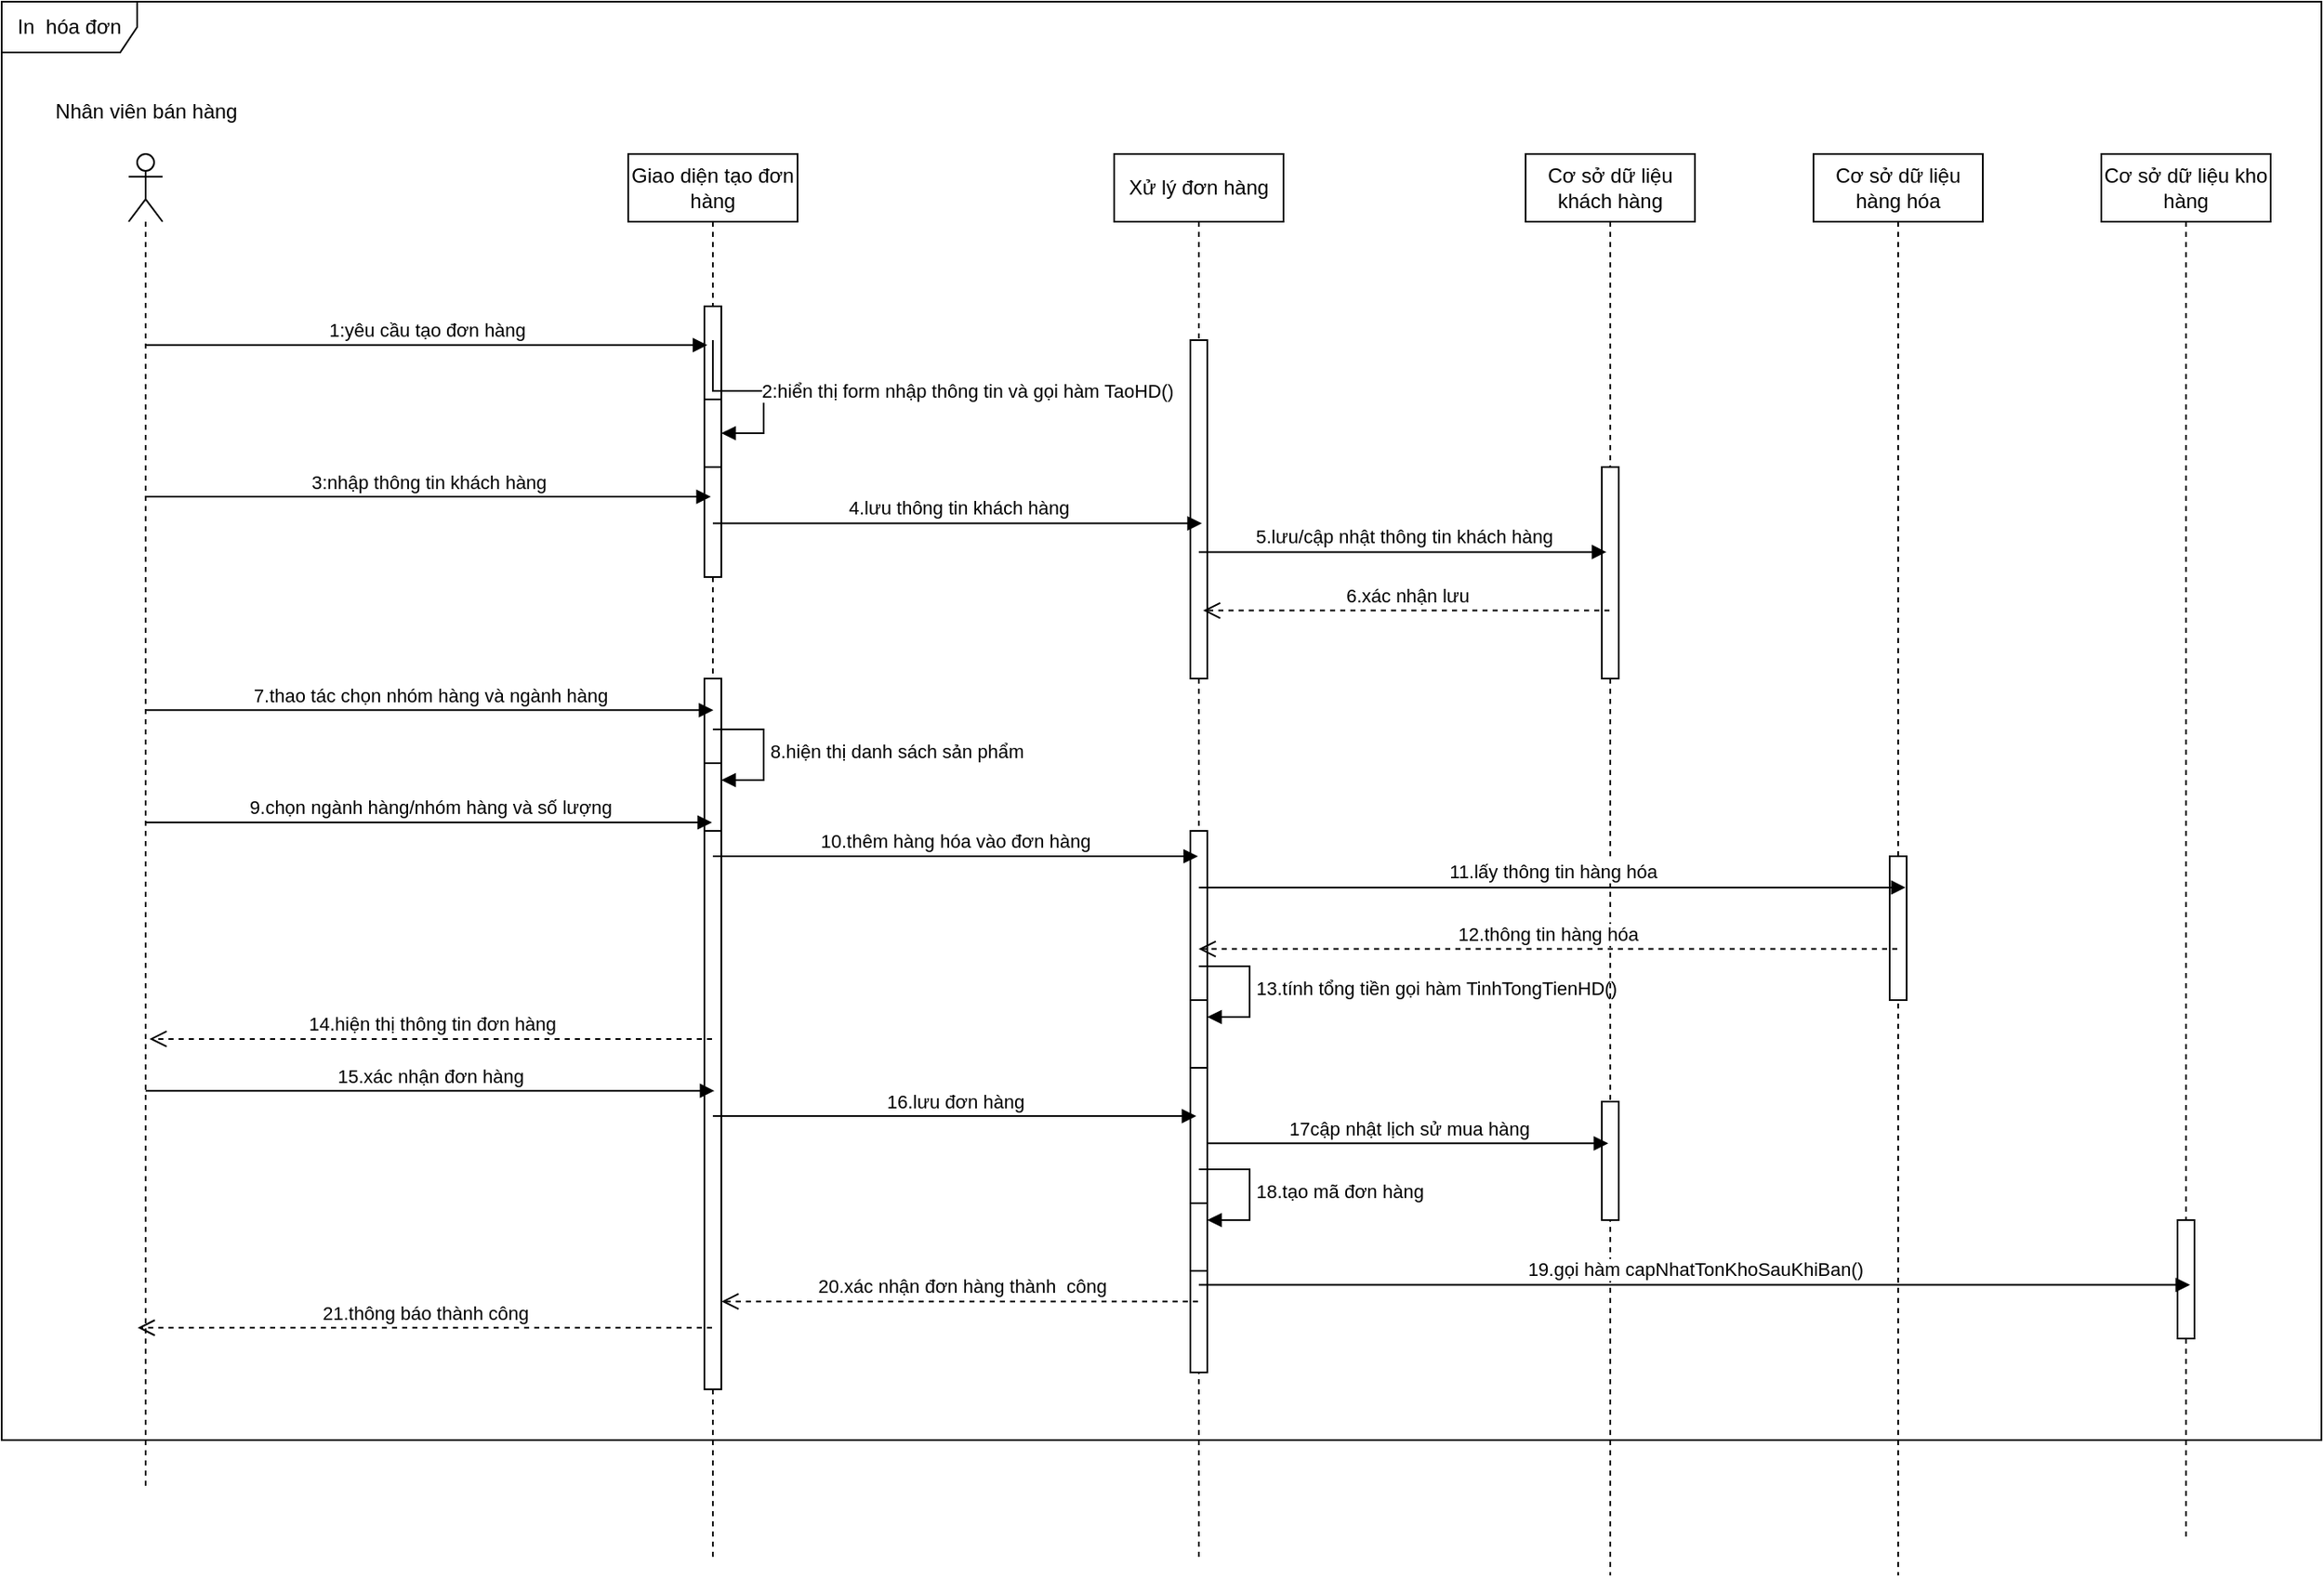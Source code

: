 <mxfile version="26.2.12">
  <diagram name="Page-1" id="MNgap9OzmF2XqjjjabuJ">
    <mxGraphModel dx="1413" dy="881" grid="1" gridSize="10" guides="1" tooltips="1" connect="1" arrows="1" fold="1" page="1" pageScale="1" pageWidth="1654" pageHeight="2336" math="0" shadow="0">
      <root>
        <mxCell id="0" />
        <mxCell id="1" parent="0" />
        <mxCell id="o7Av_bA0d3k9S3VA18wf-1" value="In&amp;nbsp; hóa đơn" style="shape=umlFrame;whiteSpace=wrap;html=1;pointerEvents=0;width=80;height=30;" parent="1" vertex="1">
          <mxGeometry x="170" y="90" width="1370" height="850" as="geometry" />
        </mxCell>
        <mxCell id="o7Av_bA0d3k9S3VA18wf-2" value="" style="shape=umlLifeline;perimeter=lifelinePerimeter;whiteSpace=wrap;html=1;container=1;dropTarget=0;collapsible=0;recursiveResize=0;outlineConnect=0;portConstraint=eastwest;newEdgeStyle={&quot;curved&quot;:0,&quot;rounded&quot;:0};participant=umlActor;size=40;" parent="1" vertex="1">
          <mxGeometry x="245" y="180" width="20" height="790" as="geometry" />
        </mxCell>
        <mxCell id="o7Av_bA0d3k9S3VA18wf-3" value="Nhân viên bán hàng" style="text;html=1;align=center;verticalAlign=middle;resizable=0;points=[];autosize=1;strokeColor=none;fillColor=none;" parent="1" vertex="1">
          <mxGeometry x="190" y="140" width="130" height="30" as="geometry" />
        </mxCell>
        <mxCell id="o7Av_bA0d3k9S3VA18wf-4" value="Giao diện tạo đơn hàng" style="shape=umlLifeline;perimeter=lifelinePerimeter;whiteSpace=wrap;html=1;container=1;dropTarget=0;collapsible=0;recursiveResize=0;outlineConnect=0;portConstraint=eastwest;newEdgeStyle={&quot;curved&quot;:0,&quot;rounded&quot;:0};" parent="1" vertex="1">
          <mxGeometry x="540" y="180" width="100" height="830" as="geometry" />
        </mxCell>
        <mxCell id="o7Av_bA0d3k9S3VA18wf-9" value="" style="html=1;points=[[0,0,0,0,5],[0,1,0,0,-5],[1,0,0,0,5],[1,1,0,0,-5]];perimeter=orthogonalPerimeter;outlineConnect=0;targetShapes=umlLifeline;portConstraint=eastwest;newEdgeStyle={&quot;curved&quot;:0,&quot;rounded&quot;:0};" parent="o7Av_bA0d3k9S3VA18wf-4" vertex="1">
          <mxGeometry x="45" y="90" width="10" height="160" as="geometry" />
        </mxCell>
        <mxCell id="thCw9RwuK_3OyBHuXXQf-40" value="" style="html=1;points=[[0,0,0,0,5],[0,1,0,0,-5],[1,0,0,0,5],[1,1,0,0,-5]];perimeter=orthogonalPerimeter;outlineConnect=0;targetShapes=umlLifeline;portConstraint=eastwest;newEdgeStyle={&quot;curved&quot;:0,&quot;rounded&quot;:0};" parent="o7Av_bA0d3k9S3VA18wf-4" vertex="1">
          <mxGeometry x="45" y="145" width="10" height="40" as="geometry" />
        </mxCell>
        <mxCell id="thCw9RwuK_3OyBHuXXQf-41" value="2:hiển thị form nhập thông tin và gọi hàm TaoHD()" style="html=1;align=left;spacingLeft=2;endArrow=block;rounded=0;edgeStyle=orthogonalEdgeStyle;curved=0;rounded=0;" parent="o7Av_bA0d3k9S3VA18wf-4" target="thCw9RwuK_3OyBHuXXQf-40" edge="1">
          <mxGeometry relative="1" as="geometry">
            <mxPoint x="50" y="110" as="sourcePoint" />
            <Array as="points">
              <mxPoint x="80" y="140" />
            </Array>
          </mxGeometry>
        </mxCell>
        <mxCell id="thCw9RwuK_3OyBHuXXQf-50" value="" style="html=1;points=[[0,0,0,0,5],[0,1,0,0,-5],[1,0,0,0,5],[1,1,0,0,-5]];perimeter=orthogonalPerimeter;outlineConnect=0;targetShapes=umlLifeline;portConstraint=eastwest;newEdgeStyle={&quot;curved&quot;:0,&quot;rounded&quot;:0};" parent="o7Av_bA0d3k9S3VA18wf-4" vertex="1">
          <mxGeometry x="45" y="310" width="10" height="420" as="geometry" />
        </mxCell>
        <mxCell id="thCw9RwuK_3OyBHuXXQf-51" value="" style="html=1;points=[[0,0,0,0,5],[0,1,0,0,-5],[1,0,0,0,5],[1,1,0,0,-5]];perimeter=orthogonalPerimeter;outlineConnect=0;targetShapes=umlLifeline;portConstraint=eastwest;newEdgeStyle={&quot;curved&quot;:0,&quot;rounded&quot;:0};" parent="o7Av_bA0d3k9S3VA18wf-4" vertex="1">
          <mxGeometry x="45" y="360" width="10" height="40" as="geometry" />
        </mxCell>
        <mxCell id="thCw9RwuK_3OyBHuXXQf-52" value="8.hiện thị danh sách sản phẩm" style="html=1;align=left;spacingLeft=2;endArrow=block;rounded=0;edgeStyle=orthogonalEdgeStyle;curved=0;rounded=0;" parent="o7Av_bA0d3k9S3VA18wf-4" target="thCw9RwuK_3OyBHuXXQf-51" edge="1">
          <mxGeometry relative="1" as="geometry">
            <mxPoint x="50" y="340" as="sourcePoint" />
            <Array as="points">
              <mxPoint x="80" y="370" />
            </Array>
          </mxGeometry>
        </mxCell>
        <mxCell id="o7Av_bA0d3k9S3VA18wf-5" value="Xử lý đơn hàng" style="shape=umlLifeline;perimeter=lifelinePerimeter;whiteSpace=wrap;html=1;container=1;dropTarget=0;collapsible=0;recursiveResize=0;outlineConnect=0;portConstraint=eastwest;newEdgeStyle={&quot;curved&quot;:0,&quot;rounded&quot;:0};" parent="1" vertex="1">
          <mxGeometry x="827" y="180" width="100" height="830" as="geometry" />
        </mxCell>
        <mxCell id="o7Av_bA0d3k9S3VA18wf-10" value="" style="html=1;points=[[0,0,0,0,5],[0,1,0,0,-5],[1,0,0,0,5],[1,1,0,0,-5]];perimeter=orthogonalPerimeter;outlineConnect=0;targetShapes=umlLifeline;portConstraint=eastwest;newEdgeStyle={&quot;curved&quot;:0,&quot;rounded&quot;:0};" parent="o7Av_bA0d3k9S3VA18wf-5" vertex="1">
          <mxGeometry x="45" y="110" width="10" height="200" as="geometry" />
        </mxCell>
        <mxCell id="thCw9RwuK_3OyBHuXXQf-55" value="" style="html=1;points=[[0,0,0,0,5],[0,1,0,0,-5],[1,0,0,0,5],[1,1,0,0,-5]];perimeter=orthogonalPerimeter;outlineConnect=0;targetShapes=umlLifeline;portConstraint=eastwest;newEdgeStyle={&quot;curved&quot;:0,&quot;rounded&quot;:0};" parent="o7Av_bA0d3k9S3VA18wf-5" vertex="1">
          <mxGeometry x="45" y="400" width="10" height="320" as="geometry" />
        </mxCell>
        <mxCell id="thCw9RwuK_3OyBHuXXQf-65" value="" style="html=1;points=[[0,0,0,0,5],[0,1,0,0,-5],[1,0,0,0,5],[1,1,0,0,-5]];perimeter=orthogonalPerimeter;outlineConnect=0;targetShapes=umlLifeline;portConstraint=eastwest;newEdgeStyle={&quot;curved&quot;:0,&quot;rounded&quot;:0};" parent="o7Av_bA0d3k9S3VA18wf-5" vertex="1">
          <mxGeometry x="45" y="500" width="10" height="40" as="geometry" />
        </mxCell>
        <mxCell id="thCw9RwuK_3OyBHuXXQf-66" value="13.tính tổng tiền gọi hàm TinhTongTienHD()" style="html=1;align=left;spacingLeft=2;endArrow=block;rounded=0;edgeStyle=orthogonalEdgeStyle;curved=0;rounded=0;" parent="o7Av_bA0d3k9S3VA18wf-5" target="thCw9RwuK_3OyBHuXXQf-65" edge="1">
          <mxGeometry x="0.012" relative="1" as="geometry">
            <mxPoint x="50" y="480" as="sourcePoint" />
            <Array as="points">
              <mxPoint x="80" y="510" />
            </Array>
            <mxPoint as="offset" />
          </mxGeometry>
        </mxCell>
        <mxCell id="thCw9RwuK_3OyBHuXXQf-79" value="18.tạo mã đơn hàng" style="html=1;align=left;spacingLeft=2;endArrow=block;rounded=0;edgeStyle=orthogonalEdgeStyle;curved=0;rounded=0;" parent="o7Av_bA0d3k9S3VA18wf-5" target="thCw9RwuK_3OyBHuXXQf-78" edge="1">
          <mxGeometry relative="1" as="geometry">
            <mxPoint x="50" y="600" as="sourcePoint" />
            <Array as="points">
              <mxPoint x="80" y="630" />
            </Array>
          </mxGeometry>
        </mxCell>
        <mxCell id="thCw9RwuK_3OyBHuXXQf-78" value="" style="html=1;points=[[0,0,0,0,5],[0,1,0,0,-5],[1,0,0,0,5],[1,1,0,0,-5]];perimeter=orthogonalPerimeter;outlineConnect=0;targetShapes=umlLifeline;portConstraint=eastwest;newEdgeStyle={&quot;curved&quot;:0,&quot;rounded&quot;:0};" parent="o7Av_bA0d3k9S3VA18wf-5" vertex="1">
          <mxGeometry x="45" y="620" width="10" height="40" as="geometry" />
        </mxCell>
        <mxCell id="o7Av_bA0d3k9S3VA18wf-6" value="Cơ sở dữ liệu khách hàng" style="shape=umlLifeline;perimeter=lifelinePerimeter;whiteSpace=wrap;html=1;container=1;dropTarget=0;collapsible=0;recursiveResize=0;outlineConnect=0;portConstraint=eastwest;newEdgeStyle={&quot;curved&quot;:0,&quot;rounded&quot;:0};" parent="1" vertex="1">
          <mxGeometry x="1070" y="180" width="100" height="840" as="geometry" />
        </mxCell>
        <mxCell id="thCw9RwuK_3OyBHuXXQf-47" value="" style="html=1;points=[[0,0,0,0,5],[0,1,0,0,-5],[1,0,0,0,5],[1,1,0,0,-5]];perimeter=orthogonalPerimeter;outlineConnect=0;targetShapes=umlLifeline;portConstraint=eastwest;newEdgeStyle={&quot;curved&quot;:0,&quot;rounded&quot;:0};" parent="o7Av_bA0d3k9S3VA18wf-6" vertex="1">
          <mxGeometry x="45" y="185" width="10" height="125" as="geometry" />
        </mxCell>
        <mxCell id="thCw9RwuK_3OyBHuXXQf-76" value="" style="html=1;points=[[0,0,0,0,5],[0,1,0,0,-5],[1,0,0,0,5],[1,1,0,0,-5]];perimeter=orthogonalPerimeter;outlineConnect=0;targetShapes=umlLifeline;portConstraint=eastwest;newEdgeStyle={&quot;curved&quot;:0,&quot;rounded&quot;:0};" parent="o7Av_bA0d3k9S3VA18wf-6" vertex="1">
          <mxGeometry x="45" y="560" width="10" height="70" as="geometry" />
        </mxCell>
        <mxCell id="o7Av_bA0d3k9S3VA18wf-8" value="Cơ sở dữ liệu hàng hóa" style="shape=umlLifeline;perimeter=lifelinePerimeter;whiteSpace=wrap;html=1;container=1;dropTarget=0;collapsible=0;recursiveResize=0;outlineConnect=0;portConstraint=eastwest;newEdgeStyle={&quot;curved&quot;:0,&quot;rounded&quot;:0};" parent="1" vertex="1">
          <mxGeometry x="1240" y="180" width="100" height="840" as="geometry" />
        </mxCell>
        <mxCell id="thCw9RwuK_3OyBHuXXQf-60" value="" style="html=1;points=[[0,0,0,0,5],[0,1,0,0,-5],[1,0,0,0,5],[1,1,0,0,-5]];perimeter=orthogonalPerimeter;outlineConnect=0;targetShapes=umlLifeline;portConstraint=eastwest;newEdgeStyle={&quot;curved&quot;:0,&quot;rounded&quot;:0};" parent="o7Av_bA0d3k9S3VA18wf-8" vertex="1">
          <mxGeometry x="45" y="415" width="10" height="85" as="geometry" />
        </mxCell>
        <mxCell id="o7Av_bA0d3k9S3VA18wf-24" value="1:yêu cầu tạo đơn hàng" style="html=1;verticalAlign=bottom;endArrow=block;curved=0;rounded=0;entryX=0.172;entryY=0.143;entryDx=0;entryDy=0;entryPerimeter=0;" parent="1" source="o7Av_bA0d3k9S3VA18wf-2" target="o7Av_bA0d3k9S3VA18wf-9" edge="1">
          <mxGeometry width="80" relative="1" as="geometry">
            <mxPoint x="800" y="320" as="sourcePoint" />
            <mxPoint x="1036" y="320" as="targetPoint" />
          </mxGeometry>
        </mxCell>
        <mxCell id="thCw9RwuK_3OyBHuXXQf-44" value="3:nhập thông tin khách hàng" style="html=1;verticalAlign=bottom;endArrow=block;curved=0;rounded=0;entryX=0.488;entryY=0.244;entryDx=0;entryDy=0;entryPerimeter=0;" parent="1" source="o7Av_bA0d3k9S3VA18wf-2" target="o7Av_bA0d3k9S3VA18wf-4" edge="1">
          <mxGeometry width="80" relative="1" as="geometry">
            <mxPoint x="600" y="420" as="sourcePoint" />
            <mxPoint x="680" y="420" as="targetPoint" />
          </mxGeometry>
        </mxCell>
        <mxCell id="thCw9RwuK_3OyBHuXXQf-46" value="4.lưu thông tin khách hàng" style="html=1;verticalAlign=bottom;endArrow=block;curved=0;rounded=0;entryX=0.518;entryY=0.263;entryDx=0;entryDy=0;entryPerimeter=0;" parent="1" source="o7Av_bA0d3k9S3VA18wf-4" target="o7Av_bA0d3k9S3VA18wf-5" edge="1">
          <mxGeometry width="80" relative="1" as="geometry">
            <mxPoint x="600" y="420" as="sourcePoint" />
            <mxPoint x="680" y="420" as="targetPoint" />
          </mxGeometry>
        </mxCell>
        <mxCell id="thCw9RwuK_3OyBHuXXQf-48" value="5.lưu/cập nhật thông tin khách hàng" style="html=1;verticalAlign=bottom;endArrow=block;curved=0;rounded=0;entryX=0.477;entryY=0.28;entryDx=0;entryDy=0;entryPerimeter=0;" parent="1" source="o7Av_bA0d3k9S3VA18wf-5" target="o7Av_bA0d3k9S3VA18wf-6" edge="1">
          <mxGeometry x="0.004" width="80" relative="1" as="geometry">
            <mxPoint x="770" y="420" as="sourcePoint" />
            <mxPoint x="850" y="420" as="targetPoint" />
            <mxPoint as="offset" />
          </mxGeometry>
        </mxCell>
        <mxCell id="thCw9RwuK_3OyBHuXXQf-49" value="6.xác nhận lưu" style="html=1;verticalAlign=bottom;endArrow=open;dashed=1;endSize=8;curved=0;rounded=0;entryX=0.755;entryY=0.799;entryDx=0;entryDy=0;entryPerimeter=0;" parent="1" source="o7Av_bA0d3k9S3VA18wf-6" target="o7Av_bA0d3k9S3VA18wf-10" edge="1">
          <mxGeometry relative="1" as="geometry">
            <mxPoint x="850" y="420" as="sourcePoint" />
            <mxPoint x="770" y="420" as="targetPoint" />
          </mxGeometry>
        </mxCell>
        <mxCell id="thCw9RwuK_3OyBHuXXQf-53" value="7.thao tác chọn nhóm hàng và ngành hàng" style="html=1;verticalAlign=bottom;endArrow=block;curved=0;rounded=0;entryX=0.503;entryY=0.396;entryDx=0;entryDy=0;entryPerimeter=0;" parent="1" source="o7Av_bA0d3k9S3VA18wf-2" target="o7Av_bA0d3k9S3VA18wf-4" edge="1">
          <mxGeometry width="80" relative="1" as="geometry">
            <mxPoint x="680" y="550" as="sourcePoint" />
            <mxPoint x="760" y="550" as="targetPoint" />
          </mxGeometry>
        </mxCell>
        <mxCell id="thCw9RwuK_3OyBHuXXQf-54" value="9.chọn ngành hàng/nhóm hàng và số lượng" style="html=1;verticalAlign=bottom;endArrow=block;curved=0;rounded=0;" parent="1" source="o7Av_bA0d3k9S3VA18wf-2" target="o7Av_bA0d3k9S3VA18wf-4" edge="1">
          <mxGeometry x="0.004" width="80" relative="1" as="geometry">
            <mxPoint x="670" y="540" as="sourcePoint" />
            <mxPoint x="750" y="540" as="targetPoint" />
            <mxPoint as="offset" />
          </mxGeometry>
        </mxCell>
        <mxCell id="thCw9RwuK_3OyBHuXXQf-56" value="10.thêm hàng hóa vào đơn hàng" style="html=1;verticalAlign=bottom;endArrow=block;curved=0;rounded=0;" parent="1" source="o7Av_bA0d3k9S3VA18wf-4" target="o7Av_bA0d3k9S3VA18wf-5" edge="1">
          <mxGeometry x="-0.002" width="80" relative="1" as="geometry">
            <mxPoint x="670" y="540" as="sourcePoint" />
            <mxPoint x="750" y="540" as="targetPoint" />
            <mxPoint as="offset" />
          </mxGeometry>
        </mxCell>
        <mxCell id="thCw9RwuK_3OyBHuXXQf-62" value="11.lấy thông tin hàng hóa" style="html=1;verticalAlign=bottom;endArrow=block;curved=0;rounded=0;entryX=0.544;entryY=0.516;entryDx=0;entryDy=0;entryPerimeter=0;" parent="1" source="o7Av_bA0d3k9S3VA18wf-5" target="o7Av_bA0d3k9S3VA18wf-8" edge="1">
          <mxGeometry width="80" relative="1" as="geometry">
            <mxPoint x="910" y="540" as="sourcePoint" />
            <mxPoint x="990" y="540" as="targetPoint" />
          </mxGeometry>
        </mxCell>
        <mxCell id="thCw9RwuK_3OyBHuXXQf-64" value="12.thông tin hàng hóa" style="html=1;verticalAlign=bottom;endArrow=open;dashed=1;endSize=8;curved=0;rounded=0;entryX=0.499;entryY=0.566;entryDx=0;entryDy=0;entryPerimeter=0;" parent="1" source="o7Av_bA0d3k9S3VA18wf-8" target="o7Av_bA0d3k9S3VA18wf-5" edge="1">
          <mxGeometry relative="1" as="geometry">
            <mxPoint x="1030" y="740" as="sourcePoint" />
            <mxPoint x="619" y="740" as="targetPoint" />
          </mxGeometry>
        </mxCell>
        <mxCell id="thCw9RwuK_3OyBHuXXQf-71" value="14.hiện thị thông tin đơn hàng" style="html=1;verticalAlign=bottom;endArrow=open;dashed=1;endSize=8;curved=0;rounded=0;entryX=0.615;entryY=0.662;entryDx=0;entryDy=0;entryPerimeter=0;" parent="1" source="o7Av_bA0d3k9S3VA18wf-4" target="o7Av_bA0d3k9S3VA18wf-2" edge="1">
          <mxGeometry relative="1" as="geometry">
            <mxPoint x="720" y="830" as="sourcePoint" />
            <mxPoint x="100" y="830" as="targetPoint" />
          </mxGeometry>
        </mxCell>
        <mxCell id="thCw9RwuK_3OyBHuXXQf-72" value="15.xác nhận đơn hàng" style="html=1;verticalAlign=bottom;endArrow=block;curved=0;rounded=0;entryX=0.509;entryY=0.667;entryDx=0;entryDy=0;entryPerimeter=0;" parent="1" source="o7Av_bA0d3k9S3VA18wf-2" target="o7Av_bA0d3k9S3VA18wf-4" edge="1">
          <mxGeometry width="80" relative="1" as="geometry">
            <mxPoint x="520" y="710" as="sourcePoint" />
            <mxPoint x="600" y="710" as="targetPoint" />
          </mxGeometry>
        </mxCell>
        <mxCell id="thCw9RwuK_3OyBHuXXQf-75" value="16.lưu đơn hàng" style="html=1;verticalAlign=bottom;endArrow=block;curved=0;rounded=0;entryX=0.485;entryY=0.685;entryDx=0;entryDy=0;entryPerimeter=0;" parent="1" source="o7Av_bA0d3k9S3VA18wf-4" target="o7Av_bA0d3k9S3VA18wf-5" edge="1">
          <mxGeometry x="0.001" width="80" relative="1" as="geometry">
            <mxPoint x="970" y="770" as="sourcePoint" />
            <mxPoint x="1262" y="770" as="targetPoint" />
            <mxPoint as="offset" />
          </mxGeometry>
        </mxCell>
        <mxCell id="thCw9RwuK_3OyBHuXXQf-77" value="17cập nhật lịch sử mua hàng" style="html=1;verticalAlign=bottom;endArrow=block;curved=0;rounded=0;entryX=0.488;entryY=0.696;entryDx=0;entryDy=0;entryPerimeter=0;" parent="1" source="thCw9RwuK_3OyBHuXXQf-55" target="o7Av_bA0d3k9S3VA18wf-6" edge="1">
          <mxGeometry x="0.001" width="80" relative="1" as="geometry">
            <mxPoint x="880" y="740" as="sourcePoint" />
            <mxPoint x="960" y="740" as="targetPoint" />
            <mxPoint as="offset" />
          </mxGeometry>
        </mxCell>
        <mxCell id="thCw9RwuK_3OyBHuXXQf-82" value="20.xác nhận đơn hàng thành&amp;nbsp; công" style="html=1;verticalAlign=bottom;endArrow=open;dashed=1;endSize=8;curved=0;rounded=0;entryX=0.551;entryY=0.817;entryDx=0;entryDy=0;entryPerimeter=0;" parent="1" source="o7Av_bA0d3k9S3VA18wf-5" target="o7Av_bA0d3k9S3VA18wf-4" edge="1">
          <mxGeometry x="-0.005" relative="1" as="geometry">
            <mxPoint x="800" y="810" as="sourcePoint" />
            <mxPoint x="720" y="810" as="targetPoint" />
            <mxPoint as="offset" />
          </mxGeometry>
        </mxCell>
        <mxCell id="thCw9RwuK_3OyBHuXXQf-83" value="21.thông báo thành công" style="html=1;verticalAlign=bottom;endArrow=open;dashed=1;endSize=8;curved=0;rounded=0;entryX=0.266;entryY=0.878;entryDx=0;entryDy=0;entryPerimeter=0;" parent="1" source="o7Av_bA0d3k9S3VA18wf-4" target="o7Av_bA0d3k9S3VA18wf-2" edge="1">
          <mxGeometry relative="1" as="geometry">
            <mxPoint x="660" y="810" as="sourcePoint" />
            <mxPoint x="580" y="810" as="targetPoint" />
          </mxGeometry>
        </mxCell>
        <mxCell id="jw-g2TpaZZPznwSrS-S8-2" value="Cơ sở dữ liệu kho hàng" style="shape=umlLifeline;perimeter=lifelinePerimeter;whiteSpace=wrap;html=1;container=1;dropTarget=0;collapsible=0;recursiveResize=0;outlineConnect=0;portConstraint=eastwest;newEdgeStyle={&quot;curved&quot;:0,&quot;rounded&quot;:0};size=40;" parent="1" vertex="1">
          <mxGeometry x="1410" y="180" width="100" height="820" as="geometry" />
        </mxCell>
        <mxCell id="jw-g2TpaZZPznwSrS-S8-3" value="" style="html=1;points=[[0,0,0,0,5],[0,1,0,0,-5],[1,0,0,0,5],[1,1,0,0,-5]];perimeter=orthogonalPerimeter;outlineConnect=0;targetShapes=umlLifeline;portConstraint=eastwest;newEdgeStyle={&quot;curved&quot;:0,&quot;rounded&quot;:0};" parent="jw-g2TpaZZPznwSrS-S8-2" vertex="1">
          <mxGeometry x="45" y="630" width="10" height="70" as="geometry" />
        </mxCell>
        <mxCell id="jw-g2TpaZZPznwSrS-S8-4" value="19.gọi hàm capNhatTonKhoSauKhiBan()" style="html=1;verticalAlign=bottom;endArrow=block;curved=0;rounded=0;entryX=0.524;entryY=0.815;entryDx=0;entryDy=0;entryPerimeter=0;" parent="1" source="o7Av_bA0d3k9S3VA18wf-5" target="jw-g2TpaZZPznwSrS-S8-2" edge="1">
          <mxGeometry width="80" relative="1" as="geometry">
            <mxPoint x="890" y="560" as="sourcePoint" />
            <mxPoint x="970" y="560" as="targetPoint" />
          </mxGeometry>
        </mxCell>
      </root>
    </mxGraphModel>
  </diagram>
</mxfile>
